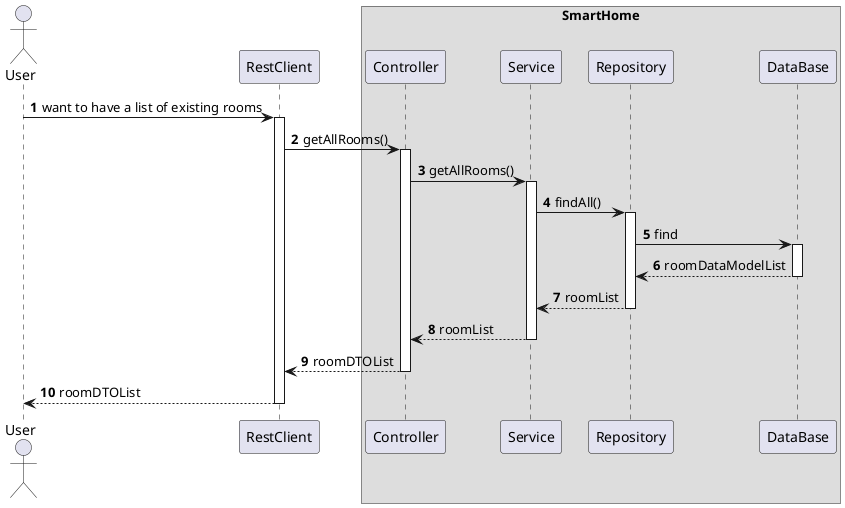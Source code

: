 @startuml
'https://plantuml.com/sequence-diagram
!pragma layout smetana

autonumber

actor "User" as User
participant "RestClient" as RC

box "SmartHome"
    participant "Controller" as CTRL
    participant "Service" as SV
    participant "Repository" as REPO
    participant "DataBase" as BD
end box

User -> RC : want to have a list of existing rooms
activate RC

RC -> CTRL : getAllRooms()
activate CTRL


CTRL -> SV : getAllRooms()
activate SV

SV -> REPO : findAll()
activate REPO

REPO -> BD : find
activate BD

BD --> REPO : roomDataModelList
deactivate BD

REPO --> SV : roomList
deactivate REPO

SV --> CTRL : roomList
deactivate SV

CTRL --> RC : roomDTOList
deactivate CTRL

RC --> User : roomDTOList
deactivate RC


@enduml